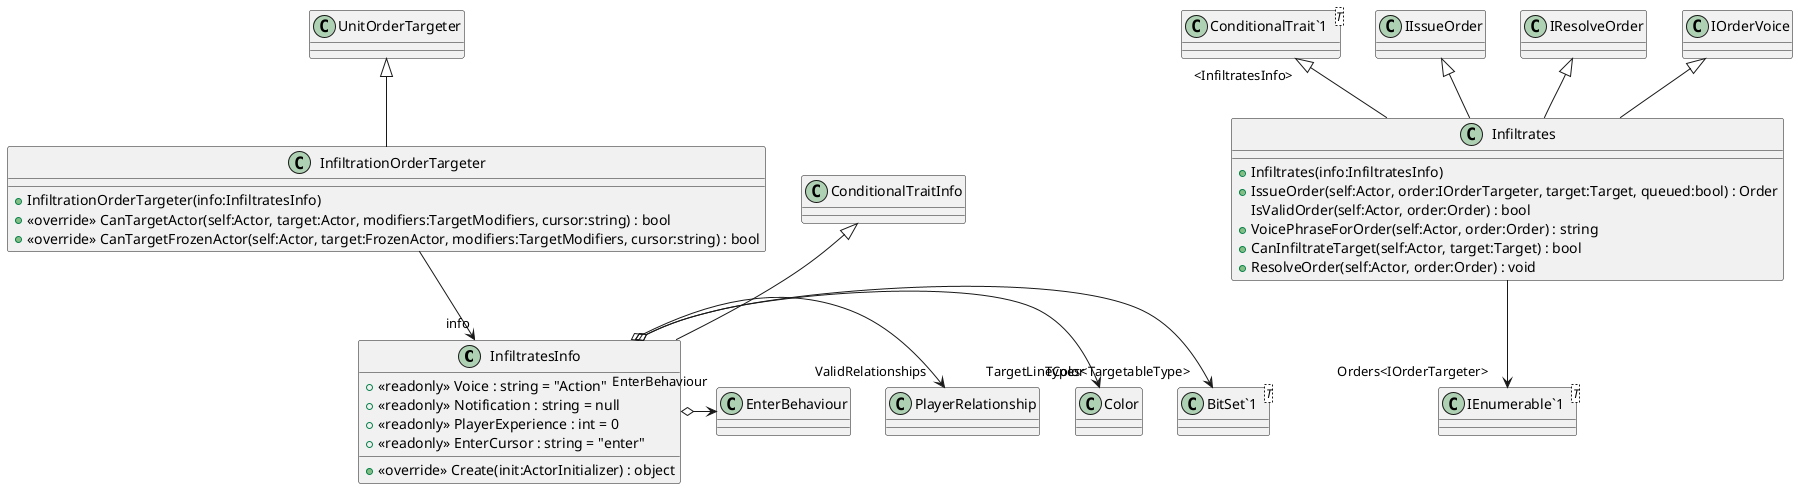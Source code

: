 @startuml
class InfiltratesInfo {
    + <<readonly>> Voice : string = "Action"
    + <<readonly>> Notification : string = null
    + <<readonly>> PlayerExperience : int = 0
    + <<readonly>> EnterCursor : string = "enter"
    + <<override>> Create(init:ActorInitializer) : object
}
class Infiltrates {
    + Infiltrates(info:InfiltratesInfo)
    + IssueOrder(self:Actor, order:IOrderTargeter, target:Target, queued:bool) : Order
    IsValidOrder(self:Actor, order:Order) : bool
    + VoicePhraseForOrder(self:Actor, order:Order) : string
    + CanInfiltrateTarget(self:Actor, target:Target) : bool
    + ResolveOrder(self:Actor, order:Order) : void
}
class InfiltrationOrderTargeter {
    + InfiltrationOrderTargeter(info:InfiltratesInfo)
    + <<override>> CanTargetActor(self:Actor, target:Actor, modifiers:TargetModifiers, cursor:string) : bool
    + <<override>> CanTargetFrozenActor(self:Actor, target:FrozenActor, modifiers:TargetModifiers, cursor:string) : bool
}
class "BitSet`1"<T> {
}
class "ConditionalTrait`1"<T> {
}
class "IEnumerable`1"<T> {
}
ConditionalTraitInfo <|-- InfiltratesInfo
InfiltratesInfo o-> "Types<TargetableType>" "BitSet`1"
InfiltratesInfo o-> "TargetLineColor" Color
InfiltratesInfo o-> "ValidRelationships" PlayerRelationship
InfiltratesInfo o-> "EnterBehaviour" EnterBehaviour
"ConditionalTrait`1" "<InfiltratesInfo>" <|-- Infiltrates
IIssueOrder <|-- Infiltrates
IResolveOrder <|-- Infiltrates
IOrderVoice <|-- Infiltrates
Infiltrates --> "Orders<IOrderTargeter>" "IEnumerable`1"
UnitOrderTargeter <|-- InfiltrationOrderTargeter
InfiltrationOrderTargeter --> "info" InfiltratesInfo
@enduml
